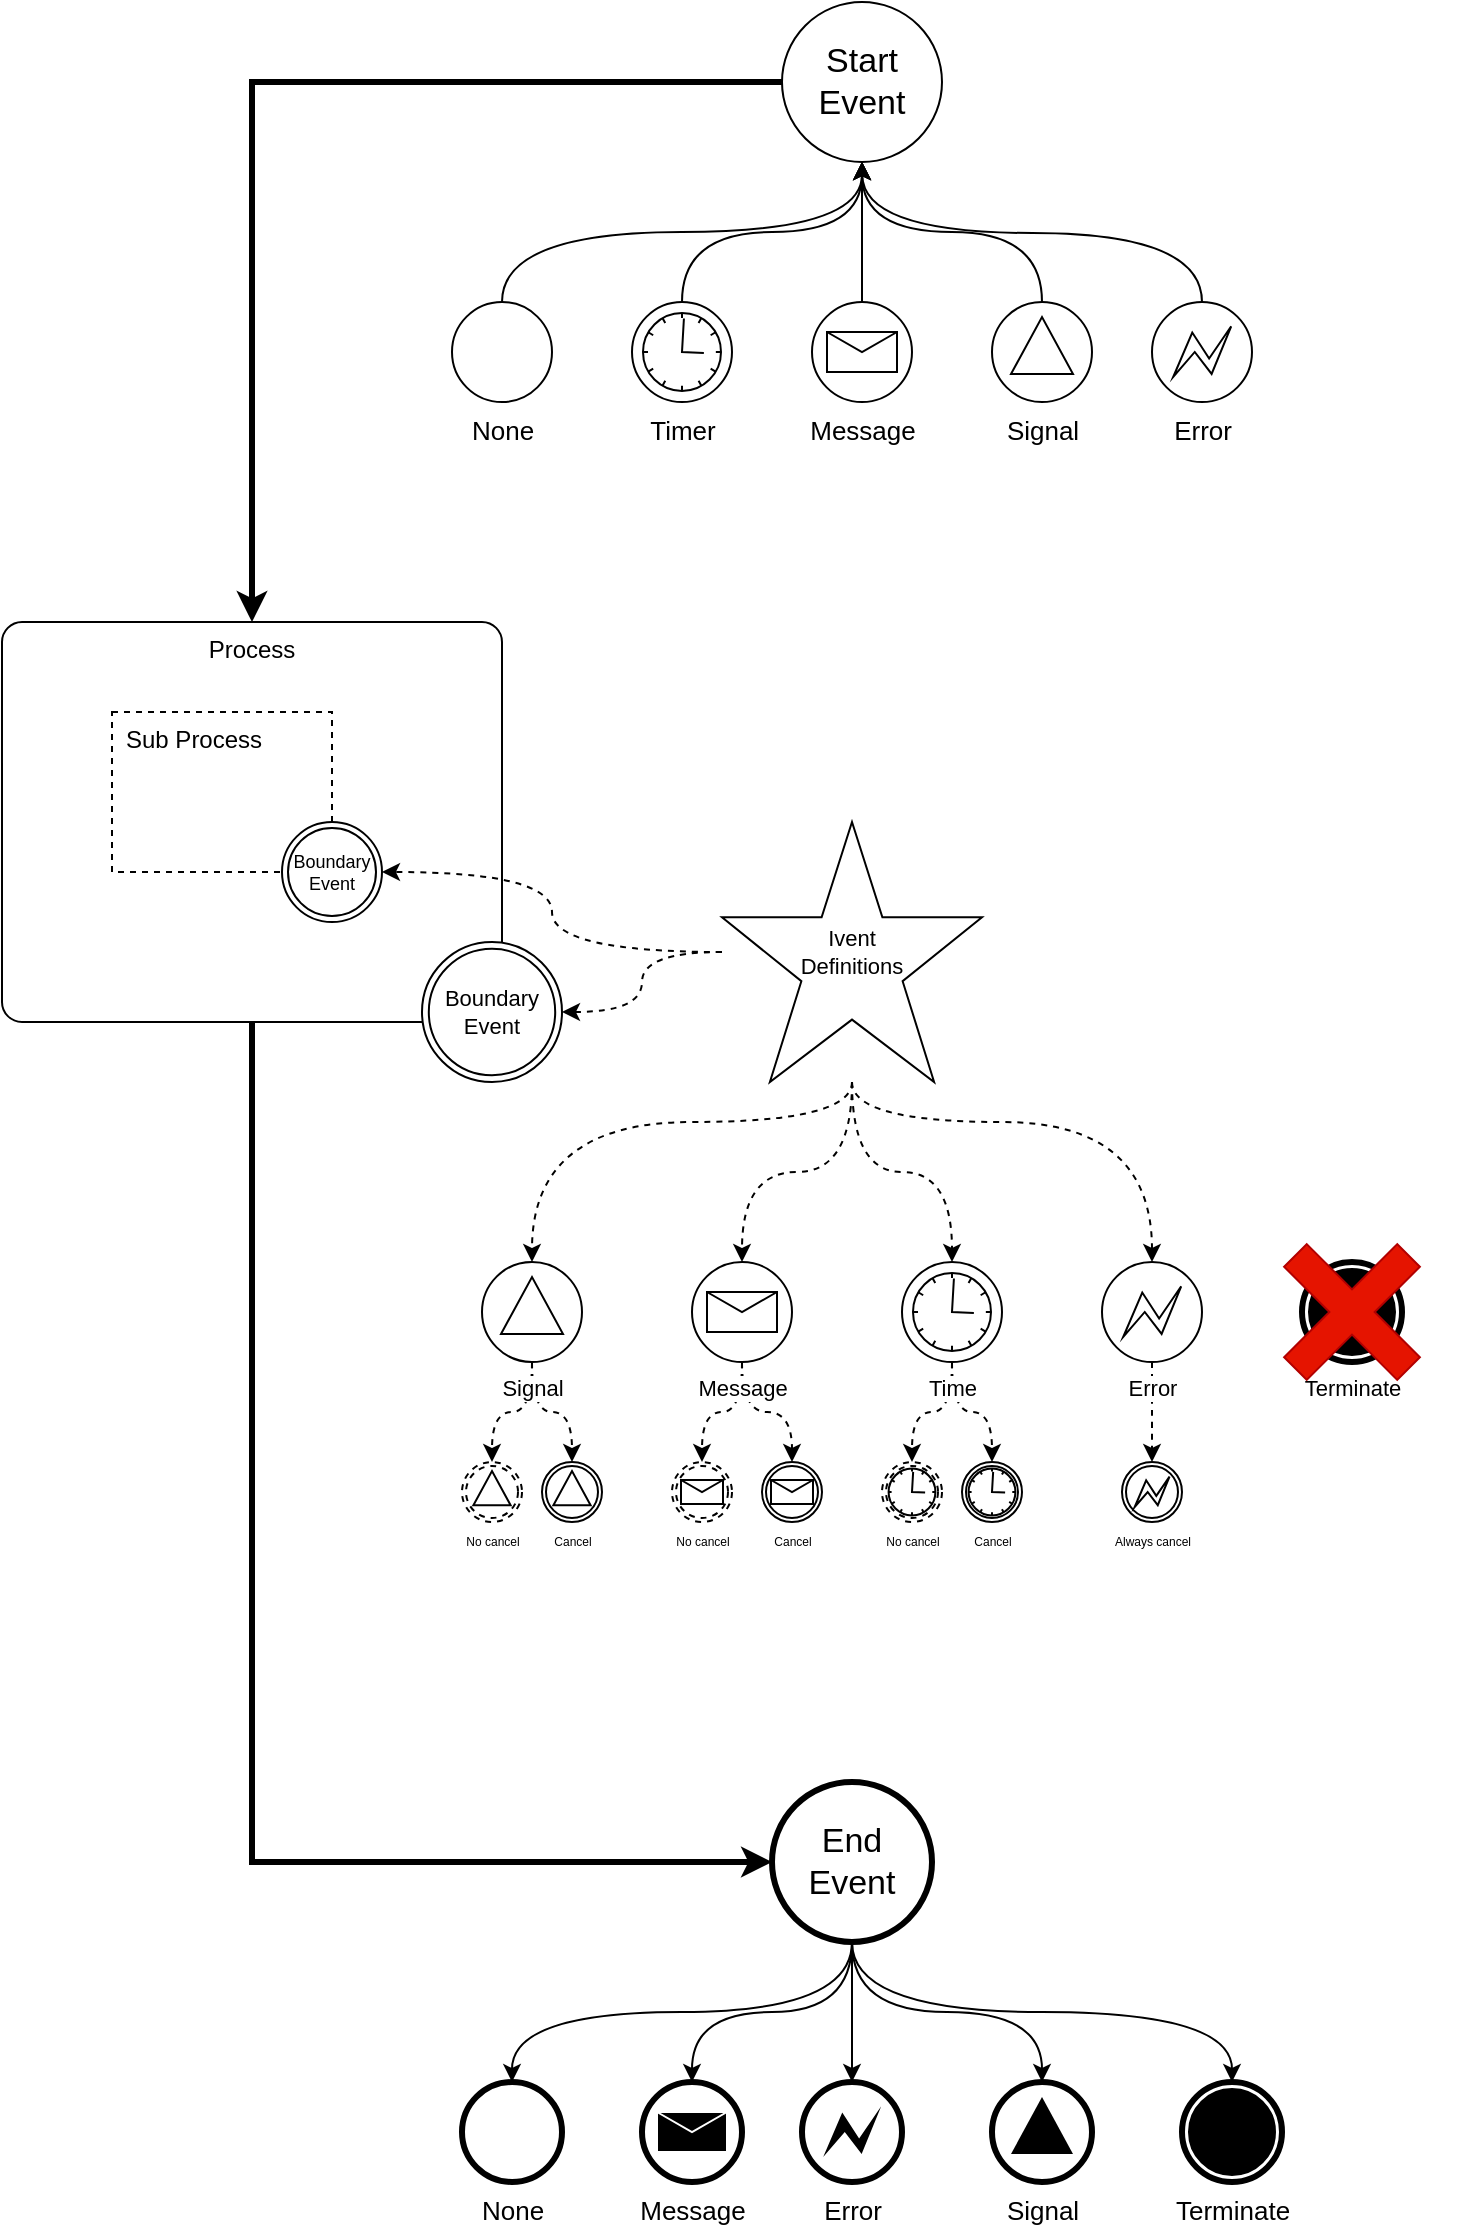 <mxfile version="15.8.8" type="github">
  <diagram id="zWx91Owr5Jsxvq7p4SoI" name="Страница 1">
    <mxGraphModel dx="1426" dy="1905" grid="1" gridSize="10" guides="1" tooltips="1" connect="1" arrows="1" fold="1" page="1" pageScale="1" pageWidth="827" pageHeight="1169" math="0" shadow="0">
      <root>
        <mxCell id="0" />
        <mxCell id="1" parent="0" />
        <mxCell id="uoMM_jU8nFBwUXUjQdhJ-8" style="edgeStyle=orthogonalEdgeStyle;rounded=0;orthogonalLoop=1;jettySize=auto;html=1;entryX=0;entryY=0.5;entryDx=0;entryDy=0;entryPerimeter=0;fontSize=17;strokeWidth=3;exitX=0.5;exitY=1;exitDx=0;exitDy=0;exitPerimeter=0;" parent="1" source="zdOmjJUmgKlT9ExTEl3r-1" target="uoMM_jU8nFBwUXUjQdhJ-7" edge="1">
          <mxGeometry relative="1" as="geometry" />
        </mxCell>
        <mxCell id="zdOmjJUmgKlT9ExTEl3r-1" value="Process" style="points=[[0.25,0,0],[0.5,0,0],[0.75,0,0],[1,0.25,0],[1,0.5,0],[1,0.75,0],[0.75,1,0],[0.5,1,0],[0.25,1,0],[0,0.75,0],[0,0.5,0],[0,0.25,0]];shape=mxgraph.bpmn.task;whiteSpace=wrap;rectStyle=rounded;size=10;taskMarker=abstract;verticalAlign=top;" parent="1" vertex="1">
          <mxGeometry x="56" y="-830" width="250" height="200" as="geometry" />
        </mxCell>
        <mxCell id="zdOmjJUmgKlT9ExTEl3r-2" value="Sub Process" style="points=[[0.25,0,0],[0.5,0,0],[0.75,0,0],[1,0.25,0],[1,0.5,0],[1,0.75,0],[0.75,1,0],[0.5,1,0],[0.25,1,0],[0,0.75,0],[0,0.5,0],[0,0.25,0]];shape=mxgraph.bpmn.task;arcSize=10;taskMarker=abstract;outline=none;symbol=general;bpmnShapeType=subprocess;isLoopSub=0;verticalAlign=top;align=left;spacingLeft=5;fillColor=#FFFFFF;" parent="1" vertex="1">
          <mxGeometry x="111" y="-785" width="110" height="80" as="geometry" />
        </mxCell>
        <mxCell id="zdOmjJUmgKlT9ExTEl3r-9" value="Boundary Event" style="points=[[0.145,0.145,0],[0.5,0,0],[0.855,0.145,0],[1,0.5,0],[0.855,0.855,0],[0.5,1,0],[0.145,0.855,0],[0,0.5,0]];shape=mxgraph.bpmn.event;verticalLabelPosition=middle;labelBackgroundColor=none;verticalAlign=middle;align=center;perimeter=ellipsePerimeter;outlineConnect=0;aspect=fixed;outline=throwing;symbol=general;strokeColor=default;strokeWidth=1;fillColor=default;labelPosition=center;whiteSpace=wrap;fontSize=9;" parent="1" vertex="1">
          <mxGeometry x="196" y="-730" width="50" height="50" as="geometry" />
        </mxCell>
        <mxCell id="zdOmjJUmgKlT9ExTEl3r-11" value="Boundary &#xa;Event" style="points=[[0.145,0.145,0],[0.5,0,0],[0.855,0.145,0],[1,0.5,0],[0.855,0.855,0],[0.5,1,0],[0.145,0.855,0],[0,0.5,0]];shape=mxgraph.bpmn.event;verticalLabelPosition=middle;labelBackgroundColor=none;verticalAlign=middle;align=center;perimeter=ellipsePerimeter;outlineConnect=0;aspect=fixed;outline=throwing;symbol=general;strokeColor=default;strokeWidth=1;fillColor=default;labelPosition=center;fontSize=11;whiteSpace=wrap;" parent="1" vertex="1">
          <mxGeometry x="266" y="-670" width="70" height="70" as="geometry" />
        </mxCell>
        <mxCell id="zdOmjJUmgKlT9ExTEl3r-13" style="edgeStyle=orthogonalEdgeStyle;orthogonalLoop=1;jettySize=auto;html=1;fontSize=11;strokeColor=default;fillColor=default;startSize=6;curved=1;dashed=1;" parent="1" source="zdOmjJUmgKlT9ExTEl3r-12" target="zdOmjJUmgKlT9ExTEl3r-11" edge="1">
          <mxGeometry relative="1" as="geometry" />
        </mxCell>
        <mxCell id="zdOmjJUmgKlT9ExTEl3r-14" style="edgeStyle=orthogonalEdgeStyle;orthogonalLoop=1;jettySize=auto;html=1;fontSize=11;fillColor=default;flowAnimation=0;comic=0;orthogonal=0;arcSize=24;curved=1;dashed=1;" parent="1" source="zdOmjJUmgKlT9ExTEl3r-12" target="zdOmjJUmgKlT9ExTEl3r-9" edge="1">
          <mxGeometry relative="1" as="geometry" />
        </mxCell>
        <mxCell id="zdOmjJUmgKlT9ExTEl3r-23" style="edgeStyle=orthogonalEdgeStyle;orthogonalLoop=1;jettySize=auto;html=1;startSize=6;fillColor=rgb(255, 255, 255);jumpStyle=none;entryX=0.5;entryY=0;entryDx=0;entryDy=0;entryPerimeter=0;curved=1;dashed=1;" parent="1" target="zdOmjJUmgKlT9ExTEl3r-15" edge="1">
          <mxGeometry relative="1" as="geometry">
            <mxPoint x="481" y="-600" as="sourcePoint" />
            <Array as="points">
              <mxPoint x="481" y="-580" />
              <mxPoint x="321" y="-580" />
            </Array>
          </mxGeometry>
        </mxCell>
        <mxCell id="zdOmjJUmgKlT9ExTEl3r-24" style="edgeStyle=orthogonalEdgeStyle;curved=1;comic=0;orthogonalLoop=1;jettySize=auto;html=1;entryX=0.5;entryY=0;entryDx=0;entryDy=0;entryPerimeter=0;fillColor=rgb(255, 255, 255);dashed=1;" parent="1" source="zdOmjJUmgKlT9ExTEl3r-12" target="zdOmjJUmgKlT9ExTEl3r-16" edge="1">
          <mxGeometry relative="1" as="geometry" />
        </mxCell>
        <mxCell id="zdOmjJUmgKlT9ExTEl3r-25" style="edgeStyle=orthogonalEdgeStyle;curved=1;comic=0;orthogonalLoop=1;jettySize=auto;html=1;entryX=0.5;entryY=0;entryDx=0;entryDy=0;entryPerimeter=0;fillColor=rgb(255, 255, 255);dashed=1;" parent="1" source="zdOmjJUmgKlT9ExTEl3r-12" target="zdOmjJUmgKlT9ExTEl3r-17" edge="1">
          <mxGeometry relative="1" as="geometry" />
        </mxCell>
        <mxCell id="zdOmjJUmgKlT9ExTEl3r-27" style="edgeStyle=orthogonalEdgeStyle;curved=1;comic=0;orthogonalLoop=1;jettySize=auto;html=1;fillColor=rgb(255, 255, 255);dashed=1;" parent="1" source="zdOmjJUmgKlT9ExTEl3r-12" target="zdOmjJUmgKlT9ExTEl3r-18" edge="1">
          <mxGeometry relative="1" as="geometry">
            <Array as="points">
              <mxPoint x="481" y="-580" />
              <mxPoint x="631" y="-580" />
            </Array>
          </mxGeometry>
        </mxCell>
        <mxCell id="zdOmjJUmgKlT9ExTEl3r-12" value="Ivent&lt;br&gt;Definitions" style="verticalLabelPosition=middle;verticalAlign=middle;html=1;shape=mxgraph.basic.star;labelBackgroundColor=none;fontSize=11;strokeColor=default;strokeWidth=1;fillColor=default;labelPosition=center;align=center;whiteSpace=wrap;" parent="1" vertex="1">
          <mxGeometry x="416" y="-730" width="130" height="130" as="geometry" />
        </mxCell>
        <mxCell id="zdOmjJUmgKlT9ExTEl3r-35" style="edgeStyle=orthogonalEdgeStyle;curved=1;comic=0;orthogonalLoop=1;jettySize=auto;html=1;fontSize=7;fillColor=rgb(255, 255, 255);entryX=0.5;entryY=0;entryDx=0;entryDy=0;entryPerimeter=0;dashed=1;" parent="1" source="zdOmjJUmgKlT9ExTEl3r-15" target="TWT4l0vcFOR0BSwdc3th-2" edge="1">
          <mxGeometry relative="1" as="geometry">
            <mxPoint x="276" y="-435" as="targetPoint" />
          </mxGeometry>
        </mxCell>
        <mxCell id="zdOmjJUmgKlT9ExTEl3r-36" style="edgeStyle=orthogonalEdgeStyle;curved=1;comic=0;orthogonalLoop=1;jettySize=auto;html=1;entryX=0.5;entryY=0;entryDx=0;entryDy=0;entryPerimeter=0;fontSize=7;fillColor=rgb(255, 255, 255);dashed=1;" parent="1" source="zdOmjJUmgKlT9ExTEl3r-15" target="TWT4l0vcFOR0BSwdc3th-1" edge="1">
          <mxGeometry relative="1" as="geometry">
            <mxPoint x="341" y="-410" as="targetPoint" />
          </mxGeometry>
        </mxCell>
        <mxCell id="zdOmjJUmgKlT9ExTEl3r-15" value="Signal" style="points=[[0.145,0.145,0],[0.5,0,0],[0.855,0.145,0],[1,0.5,0],[0.855,0.855,0],[0.5,1,0],[0.145,0.855,0],[0,0.5,0]];shape=mxgraph.bpmn.event;html=1;verticalLabelPosition=bottom;labelBackgroundColor=#ffffff;verticalAlign=top;align=center;perimeter=ellipsePerimeter;outlineConnect=0;aspect=fixed;outline=standard;symbol=signal;fontSize=11;strokeColor=default;strokeWidth=1;fillColor=default;" parent="1" vertex="1">
          <mxGeometry x="296" y="-510" width="50" height="50" as="geometry" />
        </mxCell>
        <mxCell id="zdOmjJUmgKlT9ExTEl3r-37" style="edgeStyle=orthogonalEdgeStyle;curved=1;comic=0;orthogonalLoop=1;jettySize=auto;html=1;entryX=0.5;entryY=0;entryDx=0;entryDy=0;entryPerimeter=0;fontSize=7;fillColor=rgb(255, 255, 255);dashed=1;" parent="1" source="zdOmjJUmgKlT9ExTEl3r-16" target="zdOmjJUmgKlT9ExTEl3r-30" edge="1">
          <mxGeometry relative="1" as="geometry" />
        </mxCell>
        <mxCell id="zdOmjJUmgKlT9ExTEl3r-38" style="edgeStyle=orthogonalEdgeStyle;curved=1;comic=0;orthogonalLoop=1;jettySize=auto;html=1;entryX=0.5;entryY=0;entryDx=0;entryDy=0;entryPerimeter=0;fontSize=7;fillColor=rgb(255, 255, 255);dashed=1;" parent="1" source="zdOmjJUmgKlT9ExTEl3r-16" target="zdOmjJUmgKlT9ExTEl3r-31" edge="1">
          <mxGeometry relative="1" as="geometry" />
        </mxCell>
        <mxCell id="zdOmjJUmgKlT9ExTEl3r-16" value="Message" style="points=[[0.145,0.145,0],[0.5,0,0],[0.855,0.145,0],[1,0.5,0],[0.855,0.855,0],[0.5,1,0],[0.145,0.855,0],[0,0.5,0]];shape=mxgraph.bpmn.event;html=1;verticalLabelPosition=bottom;labelBackgroundColor=#ffffff;verticalAlign=top;align=center;perimeter=ellipsePerimeter;outlineConnect=0;aspect=fixed;outline=standard;symbol=message;fontSize=11;strokeColor=default;strokeWidth=1;fillColor=default;" parent="1" vertex="1">
          <mxGeometry x="401" y="-510" width="50" height="50" as="geometry" />
        </mxCell>
        <mxCell id="zdOmjJUmgKlT9ExTEl3r-39" style="edgeStyle=orthogonalEdgeStyle;curved=1;comic=0;orthogonalLoop=1;jettySize=auto;html=1;entryX=0.5;entryY=0;entryDx=0;entryDy=0;entryPerimeter=0;fontSize=7;fillColor=rgb(255, 255, 255);dashed=1;" parent="1" source="zdOmjJUmgKlT9ExTEl3r-17" target="zdOmjJUmgKlT9ExTEl3r-32" edge="1">
          <mxGeometry relative="1" as="geometry" />
        </mxCell>
        <mxCell id="zdOmjJUmgKlT9ExTEl3r-40" style="edgeStyle=orthogonalEdgeStyle;curved=1;comic=0;orthogonalLoop=1;jettySize=auto;html=1;entryX=0.5;entryY=0;entryDx=0;entryDy=0;entryPerimeter=0;fontSize=7;fillColor=rgb(255, 255, 255);dashed=1;" parent="1" source="zdOmjJUmgKlT9ExTEl3r-17" target="zdOmjJUmgKlT9ExTEl3r-33" edge="1">
          <mxGeometry relative="1" as="geometry" />
        </mxCell>
        <mxCell id="zdOmjJUmgKlT9ExTEl3r-17" value="Time" style="points=[[0.145,0.145,0],[0.5,0,0],[0.855,0.145,0],[1,0.5,0],[0.855,0.855,0],[0.5,1,0],[0.145,0.855,0],[0,0.5,0]];shape=mxgraph.bpmn.event;html=1;verticalLabelPosition=bottom;labelBackgroundColor=#ffffff;verticalAlign=top;align=center;perimeter=ellipsePerimeter;outlineConnect=0;aspect=fixed;outline=standard;symbol=timer;fontSize=11;strokeColor=default;strokeWidth=1;fillColor=default;" parent="1" vertex="1">
          <mxGeometry x="506" y="-510" width="50" height="50" as="geometry" />
        </mxCell>
        <mxCell id="zdOmjJUmgKlT9ExTEl3r-41" style="edgeStyle=orthogonalEdgeStyle;curved=1;comic=0;orthogonalLoop=1;jettySize=auto;html=1;entryX=0.5;entryY=0;entryDx=0;entryDy=0;entryPerimeter=0;fontSize=7;fillColor=rgb(255, 255, 255);dashed=1;" parent="1" source="zdOmjJUmgKlT9ExTEl3r-18" target="zdOmjJUmgKlT9ExTEl3r-34" edge="1">
          <mxGeometry relative="1" as="geometry" />
        </mxCell>
        <mxCell id="zdOmjJUmgKlT9ExTEl3r-18" value="Error" style="points=[[0.145,0.145,0],[0.5,0,0],[0.855,0.145,0],[1,0.5,0],[0.855,0.855,0],[0.5,1,0],[0.145,0.855,0],[0,0.5,0]];shape=mxgraph.bpmn.event;html=1;verticalLabelPosition=bottom;labelBackgroundColor=#ffffff;verticalAlign=top;align=center;perimeter=ellipsePerimeter;outlineConnect=0;aspect=fixed;outline=eventInt;symbol=error;fontSize=11;strokeColor=default;strokeWidth=1;fillColor=default;" parent="1" vertex="1">
          <mxGeometry x="606" y="-510" width="50" height="50" as="geometry" />
        </mxCell>
        <mxCell id="zdOmjJUmgKlT9ExTEl3r-19" value="Terminate" style="points=[[0.145,0.145,0],[0.5,0,0],[0.855,0.145,0],[1,0.5,0],[0.855,0.855,0],[0.5,1,0],[0.145,0.855,0],[0,0.5,0]];shape=mxgraph.bpmn.event;html=1;verticalLabelPosition=bottom;labelBackgroundColor=#ffffff;verticalAlign=top;align=center;perimeter=ellipsePerimeter;outlineConnect=0;aspect=fixed;outline=end;symbol=terminate;fontSize=11;strokeColor=default;strokeWidth=1;fillColor=default;" parent="1" vertex="1">
          <mxGeometry x="706" y="-510" width="50" height="50" as="geometry" />
        </mxCell>
        <mxCell id="zdOmjJUmgKlT9ExTEl3r-21" value="" style="shape=cross;whiteSpace=wrap;html=1;labelBackgroundColor=none;fontSize=11;strokeColor=#B20000;strokeWidth=1;fillColor=#e51400;rotation=45;perimeterSpacing=0;fontColor=#ffffff;" parent="1" vertex="1">
          <mxGeometry x="691" y="-525" width="80" height="80" as="geometry" />
        </mxCell>
        <mxCell id="zdOmjJUmgKlT9ExTEl3r-30" value="No cancel" style="points=[[0.145,0.145,0],[0.5,0,0],[0.855,0.145,0],[1,0.5,0],[0.855,0.855,0],[0.5,1,0],[0.145,0.855,0],[0,0.5,0]];shape=mxgraph.bpmn.event;html=1;verticalLabelPosition=bottom;labelBackgroundColor=#ffffff;verticalAlign=top;align=center;perimeter=ellipsePerimeter;outlineConnect=0;aspect=fixed;outline=boundNonint;symbol=message;fontSize=6;strokeColor=#000000;strokeWidth=1;fillColor=none;" parent="1" vertex="1">
          <mxGeometry x="391" y="-410" width="30" height="30" as="geometry" />
        </mxCell>
        <mxCell id="zdOmjJUmgKlT9ExTEl3r-31" value="Cancel" style="points=[[0.145,0.145,0],[0.5,0,0],[0.855,0.145,0],[1,0.5,0],[0.855,0.855,0],[0.5,1,0],[0.145,0.855,0],[0,0.5,0]];shape=mxgraph.bpmn.event;html=1;verticalLabelPosition=bottom;labelBackgroundColor=#ffffff;verticalAlign=top;align=center;perimeter=ellipsePerimeter;outlineConnect=0;aspect=fixed;outline=boundInt;symbol=message;fontSize=6;strokeColor=#000000;strokeWidth=1;fillColor=none;" parent="1" vertex="1">
          <mxGeometry x="436" y="-410" width="30" height="30" as="geometry" />
        </mxCell>
        <mxCell id="zdOmjJUmgKlT9ExTEl3r-32" value="No cancel" style="points=[[0.145,0.145,0],[0.5,0,0],[0.855,0.145,0],[1,0.5,0],[0.855,0.855,0],[0.5,1,0],[0.145,0.855,0],[0,0.5,0]];shape=mxgraph.bpmn.event;html=1;verticalLabelPosition=bottom;labelBackgroundColor=#ffffff;verticalAlign=top;align=center;perimeter=ellipsePerimeter;outlineConnect=0;aspect=fixed;outline=boundNonint;symbol=timer;fontSize=6;strokeColor=#000000;strokeWidth=1;fillColor=none;" parent="1" vertex="1">
          <mxGeometry x="496" y="-410" width="30" height="30" as="geometry" />
        </mxCell>
        <mxCell id="zdOmjJUmgKlT9ExTEl3r-33" value="Cancel" style="points=[[0.145,0.145,0],[0.5,0,0],[0.855,0.145,0],[1,0.5,0],[0.855,0.855,0],[0.5,1,0],[0.145,0.855,0],[0,0.5,0]];shape=mxgraph.bpmn.event;html=1;verticalLabelPosition=bottom;labelBackgroundColor=#ffffff;verticalAlign=top;align=center;perimeter=ellipsePerimeter;outlineConnect=0;aspect=fixed;outline=boundInt;symbol=timer;fontSize=6;strokeColor=#000000;strokeWidth=1;fillColor=none;" parent="1" vertex="1">
          <mxGeometry x="536" y="-410" width="30" height="30" as="geometry" />
        </mxCell>
        <mxCell id="zdOmjJUmgKlT9ExTEl3r-34" value="Always cancel" style="points=[[0.145,0.145,0],[0.5,0,0],[0.855,0.145,0],[1,0.5,0],[0.855,0.855,0],[0.5,1,0],[0.145,0.855,0],[0,0.5,0]];shape=mxgraph.bpmn.event;html=1;verticalLabelPosition=bottom;labelBackgroundColor=#ffffff;verticalAlign=top;align=center;perimeter=ellipsePerimeter;outlineConnect=0;aspect=fixed;outline=boundInt;symbol=error;fontSize=6;strokeColor=#000000;strokeWidth=1;fillColor=none;" parent="1" vertex="1">
          <mxGeometry x="616" y="-410" width="30" height="30" as="geometry" />
        </mxCell>
        <mxCell id="uoMM_jU8nFBwUXUjQdhJ-1" style="edgeStyle=orthogonalEdgeStyle;rounded=0;orthogonalLoop=1;jettySize=auto;html=1;curved=1;exitX=0.5;exitY=0;exitDx=0;exitDy=0;exitPerimeter=0;" parent="1" source="cqxiHbc8_olp4_OX_2aW-4" target="zdOmjJUmgKlT9ExTEl3r-42" edge="1">
          <mxGeometry relative="1" as="geometry" />
        </mxCell>
        <mxCell id="uoMM_jU8nFBwUXUjQdhJ-2" style="edgeStyle=orthogonalEdgeStyle;curved=1;rounded=0;orthogonalLoop=1;jettySize=auto;html=1;exitX=0.5;exitY=0;exitDx=0;exitDy=0;exitPerimeter=0;" parent="1" source="cqxiHbc8_olp4_OX_2aW-1" target="zdOmjJUmgKlT9ExTEl3r-42" edge="1">
          <mxGeometry relative="1" as="geometry" />
        </mxCell>
        <mxCell id="uoMM_jU8nFBwUXUjQdhJ-3" style="edgeStyle=orthogonalEdgeStyle;curved=1;rounded=0;orthogonalLoop=1;jettySize=auto;html=1;exitX=0.5;exitY=0;exitDx=0;exitDy=0;exitPerimeter=0;entryX=0.5;entryY=1;entryDx=0;entryDy=0;entryPerimeter=0;" parent="1" source="uoMM_jU8nFBwUXUjQdhJ-6" target="zdOmjJUmgKlT9ExTEl3r-42" edge="1">
          <mxGeometry relative="1" as="geometry">
            <mxPoint x="571" y="-990" as="sourcePoint" />
          </mxGeometry>
        </mxCell>
        <mxCell id="uoMM_jU8nFBwUXUjQdhJ-4" style="edgeStyle=orthogonalEdgeStyle;curved=1;rounded=0;orthogonalLoop=1;jettySize=auto;html=1;exitX=0.5;exitY=0;exitDx=0;exitDy=0;exitPerimeter=0;" parent="1" source="cqxiHbc8_olp4_OX_2aW-3" edge="1">
          <mxGeometry relative="1" as="geometry">
            <mxPoint x="486" y="-1060" as="targetPoint" />
          </mxGeometry>
        </mxCell>
        <mxCell id="uoMM_jU8nFBwUXUjQdhJ-5" style="edgeStyle=orthogonalEdgeStyle;rounded=0;orthogonalLoop=1;jettySize=auto;html=1;strokeWidth=3;" parent="1" source="zdOmjJUmgKlT9ExTEl3r-42" target="zdOmjJUmgKlT9ExTEl3r-1" edge="1">
          <mxGeometry relative="1" as="geometry" />
        </mxCell>
        <mxCell id="zdOmjJUmgKlT9ExTEl3r-42" value="Start Event" style="points=[[0.145,0.145,0],[0.5,0,0],[0.855,0.145,0],[1,0.5,0],[0.855,0.855,0],[0.5,1,0],[0.145,0.855,0],[0,0.5,0]];shape=mxgraph.bpmn.event;html=1;verticalLabelPosition=middle;labelBackgroundColor=none;verticalAlign=middle;align=center;perimeter=ellipsePerimeter;outlineConnect=0;aspect=fixed;outline=standard;symbol=general;fontSize=17;strokeColor=#000000;strokeWidth=1;fillColor=none;labelPosition=center;whiteSpace=wrap;" parent="1" vertex="1">
          <mxGeometry x="446" y="-1140" width="80" height="80" as="geometry" />
        </mxCell>
        <mxCell id="cqxiHbc8_olp4_OX_2aW-1" value="Message" style="points=[[0.145,0.145,0],[0.5,0,0],[0.855,0.145,0],[1,0.5,0],[0.855,0.855,0],[0.5,1,0],[0.145,0.855,0],[0,0.5,0]];shape=mxgraph.bpmn.event;html=1;verticalLabelPosition=bottom;labelBackgroundColor=#ffffff;verticalAlign=top;align=center;perimeter=ellipsePerimeter;outlineConnect=0;aspect=fixed;outline=standard;symbol=message;fontSize=13;" parent="1" vertex="1">
          <mxGeometry x="461" y="-990" width="50" height="50" as="geometry" />
        </mxCell>
        <mxCell id="cqxiHbc8_olp4_OX_2aW-3" value="Error" style="points=[[0.145,0.145,0],[0.5,0,0],[0.855,0.145,0],[1,0.5,0],[0.855,0.855,0],[0.5,1,0],[0.145,0.855,0],[0,0.5,0]];shape=mxgraph.bpmn.event;html=1;verticalLabelPosition=bottom;labelBackgroundColor=#ffffff;verticalAlign=top;align=center;perimeter=ellipsePerimeter;outlineConnect=0;aspect=fixed;outline=eventInt;symbol=error;fontSize=13;" parent="1" vertex="1">
          <mxGeometry x="631" y="-990" width="50" height="50" as="geometry" />
        </mxCell>
        <mxCell id="cqxiHbc8_olp4_OX_2aW-4" value="Timer" style="points=[[0.145,0.145,0],[0.5,0,0],[0.855,0.145,0],[1,0.5,0],[0.855,0.855,0],[0.5,1,0],[0.145,0.855,0],[0,0.5,0]];shape=mxgraph.bpmn.event;html=1;verticalLabelPosition=bottom;labelBackgroundColor=#ffffff;verticalAlign=top;align=center;perimeter=ellipsePerimeter;outlineConnect=0;aspect=fixed;outline=standard;symbol=timer;fontSize=13;" parent="1" vertex="1">
          <mxGeometry x="371" y="-990" width="50" height="50" as="geometry" />
        </mxCell>
        <mxCell id="TWT4l0vcFOR0BSwdc3th-4" style="edgeStyle=orthogonalEdgeStyle;rounded=0;orthogonalLoop=1;jettySize=auto;html=1;fontSize=6;curved=1;exitX=0.5;exitY=0;exitDx=0;exitDy=0;exitPerimeter=0;" edge="1" parent="1" source="cqxiHbc8_olp4_OX_2aW-5" target="zdOmjJUmgKlT9ExTEl3r-42">
          <mxGeometry relative="1" as="geometry" />
        </mxCell>
        <mxCell id="cqxiHbc8_olp4_OX_2aW-5" value="None" style="points=[[0.145,0.145,0],[0.5,0,0],[0.855,0.145,0],[1,0.5,0],[0.855,0.855,0],[0.5,1,0],[0.145,0.855,0],[0,0.5,0]];shape=mxgraph.bpmn.event;html=1;verticalLabelPosition=bottom;labelBackgroundColor=#ffffff;verticalAlign=top;align=center;perimeter=ellipsePerimeter;outlineConnect=0;aspect=fixed;outline=standard;symbol=general;fontSize=13;" parent="1" vertex="1">
          <mxGeometry x="281" y="-990" width="50" height="50" as="geometry" />
        </mxCell>
        <mxCell id="uoMM_jU8nFBwUXUjQdhJ-6" value="Signal" style="points=[[0.145,0.145,0],[0.5,0,0],[0.855,0.145,0],[1,0.5,0],[0.855,0.855,0],[0.5,1,0],[0.145,0.855,0],[0,0.5,0]];shape=mxgraph.bpmn.event;html=1;verticalLabelPosition=bottom;labelBackgroundColor=#ffffff;verticalAlign=top;align=center;perimeter=ellipsePerimeter;outlineConnect=0;aspect=fixed;outline=standard;symbol=signal;fontSize=13;" parent="1" vertex="1">
          <mxGeometry x="551" y="-990" width="50" height="50" as="geometry" />
        </mxCell>
        <mxCell id="uoMM_jU8nFBwUXUjQdhJ-15" style="edgeStyle=orthogonalEdgeStyle;rounded=0;orthogonalLoop=1;jettySize=auto;html=1;entryX=0.5;entryY=0;entryDx=0;entryDy=0;entryPerimeter=0;fontSize=13;strokeWidth=1;curved=1;exitX=0.5;exitY=1;exitDx=0;exitDy=0;exitPerimeter=0;" parent="1" source="uoMM_jU8nFBwUXUjQdhJ-7" target="uoMM_jU8nFBwUXUjQdhJ-9" edge="1">
          <mxGeometry relative="1" as="geometry" />
        </mxCell>
        <mxCell id="uoMM_jU8nFBwUXUjQdhJ-16" style="edgeStyle=orthogonalEdgeStyle;curved=1;rounded=0;orthogonalLoop=1;jettySize=auto;html=1;fontSize=13;strokeWidth=1;exitX=0.5;exitY=1;exitDx=0;exitDy=0;exitPerimeter=0;" parent="1" source="uoMM_jU8nFBwUXUjQdhJ-7" target="uoMM_jU8nFBwUXUjQdhJ-10" edge="1">
          <mxGeometry relative="1" as="geometry" />
        </mxCell>
        <mxCell id="uoMM_jU8nFBwUXUjQdhJ-17" style="edgeStyle=orthogonalEdgeStyle;curved=1;rounded=0;orthogonalLoop=1;jettySize=auto;html=1;entryX=0.5;entryY=0;entryDx=0;entryDy=0;entryPerimeter=0;fontSize=13;strokeWidth=1;" parent="1" source="uoMM_jU8nFBwUXUjQdhJ-7" target="uoMM_jU8nFBwUXUjQdhJ-11" edge="1">
          <mxGeometry relative="1" as="geometry" />
        </mxCell>
        <mxCell id="uoMM_jU8nFBwUXUjQdhJ-18" style="edgeStyle=orthogonalEdgeStyle;curved=1;rounded=0;orthogonalLoop=1;jettySize=auto;html=1;entryX=0.5;entryY=0;entryDx=0;entryDy=0;entryPerimeter=0;fontSize=13;strokeWidth=1;exitX=0.5;exitY=1;exitDx=0;exitDy=0;exitPerimeter=0;" parent="1" source="uoMM_jU8nFBwUXUjQdhJ-7" target="uoMM_jU8nFBwUXUjQdhJ-12" edge="1">
          <mxGeometry relative="1" as="geometry" />
        </mxCell>
        <mxCell id="uoMM_jU8nFBwUXUjQdhJ-19" style="edgeStyle=orthogonalEdgeStyle;curved=1;rounded=0;orthogonalLoop=1;jettySize=auto;html=1;entryX=0.5;entryY=0;entryDx=0;entryDy=0;entryPerimeter=0;fontSize=13;strokeWidth=1;exitX=0.5;exitY=1;exitDx=0;exitDy=0;exitPerimeter=0;" parent="1" source="uoMM_jU8nFBwUXUjQdhJ-7" target="uoMM_jU8nFBwUXUjQdhJ-14" edge="1">
          <mxGeometry relative="1" as="geometry" />
        </mxCell>
        <mxCell id="uoMM_jU8nFBwUXUjQdhJ-7" value="End Event" style="points=[[0.145,0.145,0],[0.5,0,0],[0.855,0.145,0],[1,0.5,0],[0.855,0.855,0],[0.5,1,0],[0.145,0.855,0],[0,0.5,0]];shape=mxgraph.bpmn.event;html=1;verticalLabelPosition=middle;labelBackgroundColor=none;verticalAlign=middle;align=center;perimeter=ellipsePerimeter;outlineConnect=0;aspect=fixed;outline=end;symbol=terminate2;fontSize=17;labelPosition=center;whiteSpace=wrap;" parent="1" vertex="1">
          <mxGeometry x="441" y="-250" width="80" height="80" as="geometry" />
        </mxCell>
        <mxCell id="uoMM_jU8nFBwUXUjQdhJ-9" value="None" style="points=[[0.145,0.145,0],[0.5,0,0],[0.855,0.145,0],[1,0.5,0],[0.855,0.855,0],[0.5,1,0],[0.145,0.855,0],[0,0.5,0]];shape=mxgraph.bpmn.event;html=1;verticalLabelPosition=bottom;labelBackgroundColor=#ffffff;verticalAlign=top;align=center;perimeter=ellipsePerimeter;outlineConnect=0;aspect=fixed;outline=end;symbol=terminate2;fontSize=13;" parent="1" vertex="1">
          <mxGeometry x="286" y="-100" width="50" height="50" as="geometry" />
        </mxCell>
        <mxCell id="uoMM_jU8nFBwUXUjQdhJ-10" value="Message" style="points=[[0.145,0.145,0],[0.5,0,0],[0.855,0.145,0],[1,0.5,0],[0.855,0.855,0],[0.5,1,0],[0.145,0.855,0],[0,0.5,0]];shape=mxgraph.bpmn.event;html=1;verticalLabelPosition=bottom;labelBackgroundColor=#ffffff;verticalAlign=top;align=center;perimeter=ellipsePerimeter;outlineConnect=0;aspect=fixed;outline=end;symbol=message;fontSize=13;" parent="1" vertex="1">
          <mxGeometry x="376" y="-100" width="50" height="50" as="geometry" />
        </mxCell>
        <mxCell id="uoMM_jU8nFBwUXUjQdhJ-11" value="Error" style="points=[[0.145,0.145,0],[0.5,0,0],[0.855,0.145,0],[1,0.5,0],[0.855,0.855,0],[0.5,1,0],[0.145,0.855,0],[0,0.5,0]];shape=mxgraph.bpmn.event;html=1;verticalLabelPosition=bottom;labelBackgroundColor=#ffffff;verticalAlign=top;align=center;perimeter=ellipsePerimeter;outlineConnect=0;aspect=fixed;outline=end;symbol=error;fontSize=13;" parent="1" vertex="1">
          <mxGeometry x="456" y="-100" width="50" height="50" as="geometry" />
        </mxCell>
        <mxCell id="uoMM_jU8nFBwUXUjQdhJ-12" value="Signal" style="points=[[0.145,0.145,0],[0.5,0,0],[0.855,0.145,0],[1,0.5,0],[0.855,0.855,0],[0.5,1,0],[0.145,0.855,0],[0,0.5,0]];shape=mxgraph.bpmn.event;html=1;verticalLabelPosition=bottom;labelBackgroundColor=#ffffff;verticalAlign=top;align=center;perimeter=ellipsePerimeter;outlineConnect=0;aspect=fixed;outline=end;symbol=signal;fontSize=13;" parent="1" vertex="1">
          <mxGeometry x="551" y="-100" width="50" height="50" as="geometry" />
        </mxCell>
        <mxCell id="uoMM_jU8nFBwUXUjQdhJ-14" value="Terminate" style="points=[[0.145,0.145,0],[0.5,0,0],[0.855,0.145,0],[1,0.5,0],[0.855,0.855,0],[0.5,1,0],[0.145,0.855,0],[0,0.5,0]];shape=mxgraph.bpmn.event;html=1;verticalLabelPosition=bottom;labelBackgroundColor=#ffffff;verticalAlign=top;align=center;perimeter=ellipsePerimeter;outlineConnect=0;aspect=fixed;outline=end;symbol=terminate;fontSize=13;" parent="1" vertex="1">
          <mxGeometry x="646" y="-100" width="50" height="50" as="geometry" />
        </mxCell>
        <mxCell id="TWT4l0vcFOR0BSwdc3th-1" value="Cancel" style="points=[[0.145,0.145,0],[0.5,0,0],[0.855,0.145,0],[1,0.5,0],[0.855,0.855,0],[0.5,1,0],[0.145,0.855,0],[0,0.5,0]];shape=mxgraph.bpmn.event;html=1;verticalLabelPosition=bottom;labelBackgroundColor=#ffffff;verticalAlign=top;align=center;perimeter=ellipsePerimeter;outlineConnect=0;aspect=fixed;outline=boundInt;symbol=signal;fontSize=6;" vertex="1" parent="1">
          <mxGeometry x="326" y="-410" width="30" height="30" as="geometry" />
        </mxCell>
        <mxCell id="TWT4l0vcFOR0BSwdc3th-2" value="No cancel" style="points=[[0.145,0.145,0],[0.5,0,0],[0.855,0.145,0],[1,0.5,0],[0.855,0.855,0],[0.5,1,0],[0.145,0.855,0],[0,0.5,0]];shape=mxgraph.bpmn.event;html=1;verticalLabelPosition=bottom;labelBackgroundColor=#ffffff;verticalAlign=top;align=center;perimeter=ellipsePerimeter;outlineConnect=0;aspect=fixed;outline=boundNonint;symbol=signal;fontSize=6;" vertex="1" parent="1">
          <mxGeometry x="286" y="-410" width="30" height="30" as="geometry" />
        </mxCell>
      </root>
    </mxGraphModel>
  </diagram>
</mxfile>

